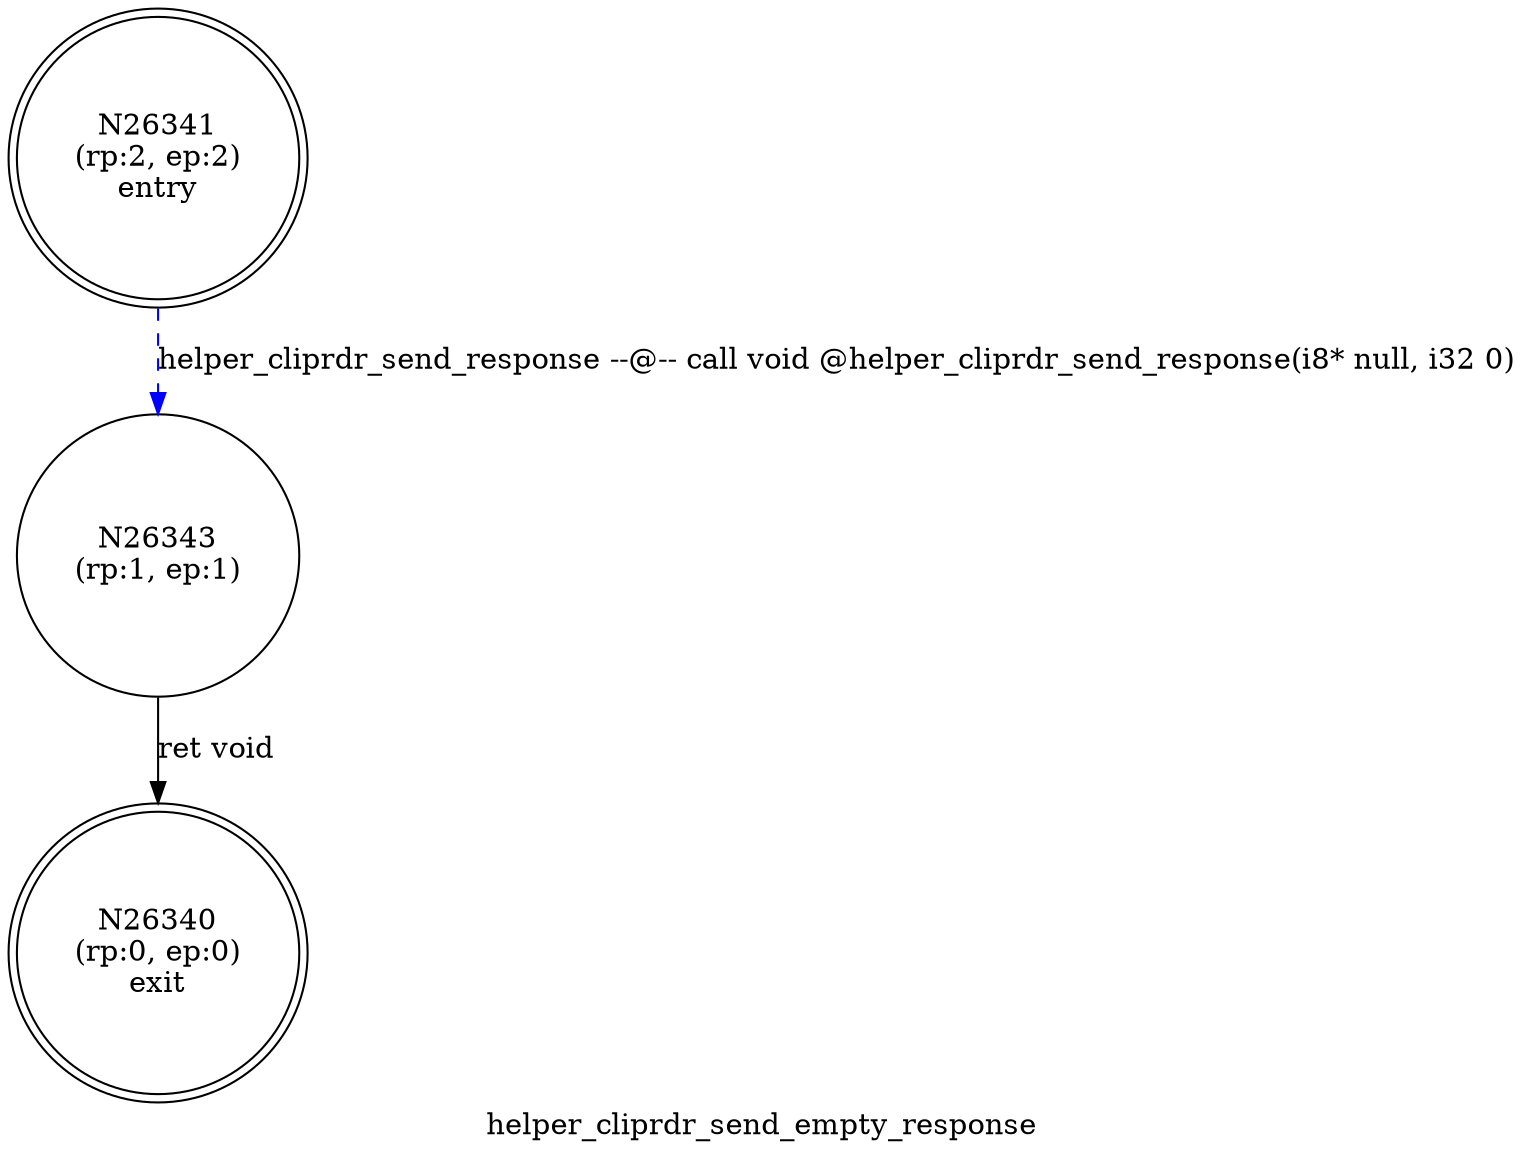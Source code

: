 digraph helper_cliprdr_send_empty_response {
label="helper_cliprdr_send_empty_response"
26340 [label="N26340\n(rp:0, ep:0)\nexit", shape="doublecircle"]
26341 [label="N26341\n(rp:2, ep:2)\nentry", shape="doublecircle"]
26341 -> 26343 [label="helper_cliprdr_send_response --@-- call void @helper_cliprdr_send_response(i8* null, i32 0)", style="dashed", color="blue"]
26343 [label="N26343\n(rp:1, ep:1)", shape="circle"]
26343 -> 26340 [label="ret void"]
}
